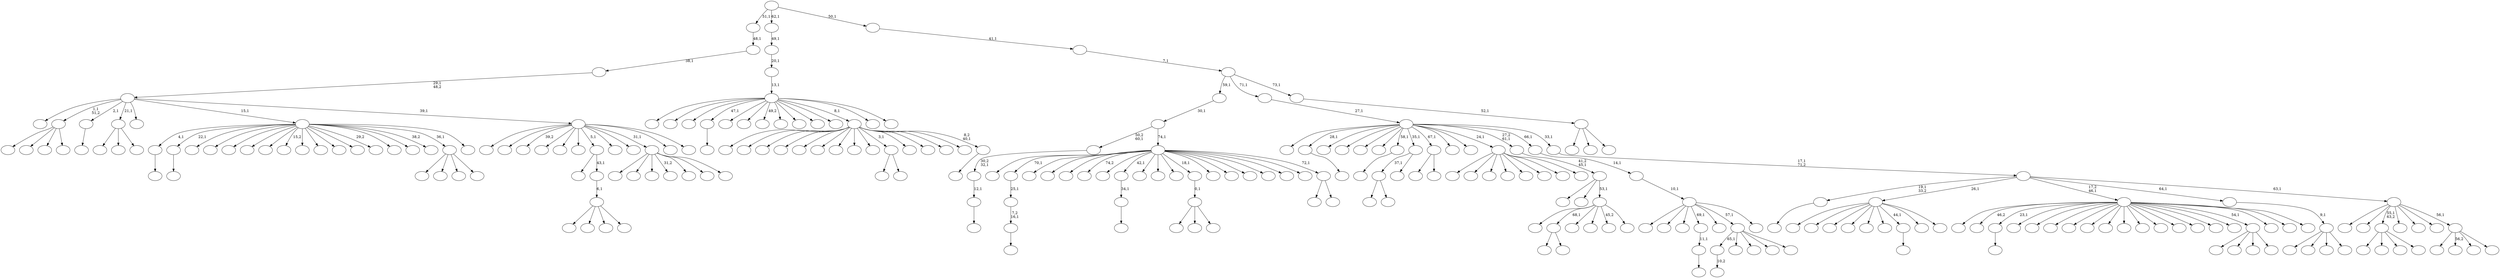 digraph T {
	275 [label=""]
	274 [label=""]
	273 [label=""]
	272 [label=""]
	271 [label=""]
	270 [label=""]
	269 [label=""]
	268 [label=""]
	267 [label=""]
	266 [label=""]
	265 [label=""]
	264 [label=""]
	263 [label=""]
	262 [label=""]
	261 [label=""]
	260 [label=""]
	259 [label=""]
	258 [label=""]
	257 [label=""]
	256 [label=""]
	255 [label=""]
	254 [label=""]
	253 [label=""]
	252 [label=""]
	251 [label=""]
	250 [label=""]
	249 [label=""]
	248 [label=""]
	247 [label=""]
	246 [label=""]
	245 [label=""]
	244 [label=""]
	243 [label=""]
	242 [label=""]
	241 [label=""]
	240 [label=""]
	239 [label=""]
	238 [label=""]
	237 [label=""]
	236 [label=""]
	235 [label=""]
	234 [label=""]
	233 [label=""]
	232 [label=""]
	231 [label=""]
	230 [label=""]
	229 [label=""]
	228 [label=""]
	227 [label=""]
	226 [label=""]
	225 [label=""]
	224 [label=""]
	223 [label=""]
	222 [label=""]
	221 [label=""]
	220 [label=""]
	219 [label=""]
	218 [label=""]
	217 [label=""]
	216 [label=""]
	215 [label=""]
	214 [label=""]
	213 [label=""]
	212 [label=""]
	211 [label=""]
	210 [label=""]
	209 [label=""]
	208 [label=""]
	207 [label=""]
	206 [label=""]
	205 [label=""]
	204 [label=""]
	203 [label=""]
	202 [label=""]
	201 [label=""]
	200 [label=""]
	199 [label=""]
	198 [label=""]
	197 [label=""]
	196 [label=""]
	195 [label=""]
	194 [label=""]
	193 [label=""]
	192 [label=""]
	191 [label=""]
	190 [label=""]
	189 [label=""]
	188 [label=""]
	187 [label=""]
	186 [label=""]
	185 [label=""]
	184 [label=""]
	183 [label=""]
	182 [label=""]
	181 [label=""]
	180 [label=""]
	179 [label=""]
	178 [label=""]
	177 [label=""]
	176 [label=""]
	175 [label=""]
	174 [label=""]
	173 [label=""]
	172 [label=""]
	171 [label=""]
	170 [label=""]
	169 [label=""]
	168 [label=""]
	167 [label=""]
	166 [label=""]
	165 [label=""]
	164 [label=""]
	163 [label=""]
	162 [label=""]
	161 [label=""]
	160 [label=""]
	159 [label=""]
	158 [label=""]
	157 [label=""]
	156 [label=""]
	155 [label=""]
	154 [label=""]
	153 [label=""]
	152 [label=""]
	151 [label=""]
	150 [label=""]
	149 [label=""]
	148 [label=""]
	147 [label=""]
	146 [label=""]
	145 [label=""]
	144 [label=""]
	143 [label=""]
	142 [label=""]
	141 [label=""]
	140 [label=""]
	139 [label=""]
	138 [label=""]
	137 [label=""]
	136 [label=""]
	135 [label=""]
	134 [label=""]
	133 [label=""]
	132 [label=""]
	131 [label=""]
	130 [label=""]
	129 [label=""]
	128 [label=""]
	127 [label=""]
	126 [label=""]
	125 [label=""]
	124 [label=""]
	123 [label=""]
	122 [label=""]
	121 [label=""]
	120 [label=""]
	119 [label=""]
	118 [label=""]
	117 [label=""]
	116 [label=""]
	115 [label=""]
	114 [label=""]
	113 [label=""]
	112 [label=""]
	111 [label=""]
	110 [label=""]
	109 [label=""]
	108 [label=""]
	107 [label=""]
	106 [label=""]
	105 [label=""]
	104 [label=""]
	103 [label=""]
	102 [label=""]
	101 [label=""]
	100 [label=""]
	99 [label=""]
	98 [label=""]
	97 [label=""]
	96 [label=""]
	95 [label=""]
	94 [label=""]
	93 [label=""]
	92 [label=""]
	91 [label=""]
	90 [label=""]
	89 [label=""]
	88 [label=""]
	87 [label=""]
	86 [label=""]
	85 [label=""]
	84 [label=""]
	83 [label=""]
	82 [label=""]
	81 [label=""]
	80 [label=""]
	79 [label=""]
	78 [label=""]
	77 [label=""]
	76 [label=""]
	75 [label=""]
	74 [label=""]
	73 [label=""]
	72 [label=""]
	71 [label=""]
	70 [label=""]
	69 [label=""]
	68 [label=""]
	67 [label=""]
	66 [label=""]
	65 [label=""]
	64 [label=""]
	63 [label=""]
	62 [label=""]
	61 [label=""]
	60 [label=""]
	59 [label=""]
	58 [label=""]
	57 [label=""]
	56 [label=""]
	55 [label=""]
	54 [label=""]
	53 [label=""]
	52 [label=""]
	51 [label=""]
	50 [label=""]
	49 [label=""]
	48 [label=""]
	47 [label=""]
	46 [label=""]
	45 [label=""]
	44 [label=""]
	43 [label=""]
	42 [label=""]
	41 [label=""]
	40 [label=""]
	39 [label=""]
	38 [label=""]
	37 [label=""]
	36 [label=""]
	35 [label=""]
	34 [label=""]
	33 [label=""]
	32 [label=""]
	31 [label=""]
	30 [label=""]
	29 [label=""]
	28 [label=""]
	27 [label=""]
	26 [label=""]
	25 [label=""]
	24 [label=""]
	23 [label=""]
	22 [label=""]
	21 [label=""]
	20 [label=""]
	19 [label=""]
	18 [label=""]
	17 [label=""]
	16 [label=""]
	15 [label=""]
	14 [label=""]
	13 [label=""]
	12 [label=""]
	11 [label=""]
	10 [label=""]
	9 [label=""]
	8 [label=""]
	7 [label=""]
	6 [label=""]
	5 [label=""]
	4 [label=""]
	3 [label=""]
	2 [label=""]
	1 [label=""]
	0 [label=""]
	255 -> 256 [label=""]
	251 -> 252 [label="10,2"]
	247 -> 248 [label=""]
	246 -> 247 [label="7,2\n16,1"]
	245 -> 246 [label="25,1"]
	241 -> 242 [label=""]
	224 -> 225 [label=""]
	202 -> 203 [label=""]
	198 -> 199 [label=""]
	197 -> 198 [label="12,1"]
	196 -> 197 [label="30,2\n32,1"]
	190 -> 191 [label=""]
	189 -> 190 [label="11,1"]
	185 -> 186 [label=""]
	183 -> 184 [label=""]
	182 -> 183 [label="34,1"]
	178 -> 179 [label=""]
	168 -> 262 [label=""]
	168 -> 243 [label=""]
	168 -> 205 [label=""]
	168 -> 169 [label=""]
	162 -> 165 [label=""]
	162 -> 163 [label=""]
	158 -> 273 [label=""]
	158 -> 171 [label=""]
	158 -> 159 [label=""]
	157 -> 158 [label="0,1"]
	143 -> 261 [label=""]
	143 -> 257 [label=""]
	143 -> 214 [label=""]
	143 -> 144 [label=""]
	139 -> 172 [label=""]
	139 -> 140 [label=""]
	135 -> 136 [label=""]
	126 -> 127 [label=""]
	124 -> 162 [label="37,1"]
	124 -> 125 [label=""]
	122 -> 156 [label=""]
	122 -> 123 [label=""]
	103 -> 104 [label=""]
	98 -> 209 [label=""]
	98 -> 99 [label=""]
	96 -> 270 [label=""]
	96 -> 109 [label=""]
	96 -> 97 [label=""]
	92 -> 269 [label=""]
	92 -> 235 [label=""]
	92 -> 228 [label=""]
	92 -> 213 [label=""]
	92 -> 210 [label=""]
	92 -> 200 [label=""]
	92 -> 185 [label="44,1"]
	92 -> 116 [label=""]
	92 -> 93 [label=""]
	83 -> 219 [label=""]
	83 -> 206 [label=""]
	83 -> 194 [label=""]
	83 -> 84 [label=""]
	82 -> 83 [label="6,1"]
	81 -> 161 [label=""]
	81 -> 82 [label="43,1"]
	72 -> 260 [label=""]
	72 -> 151 [label=""]
	72 -> 148 [label=""]
	72 -> 73 [label=""]
	67 -> 255 [label="4,1"]
	67 -> 241 [label="22,1"]
	67 -> 239 [label=""]
	67 -> 229 [label=""]
	67 -> 227 [label=""]
	67 -> 211 [label=""]
	67 -> 204 [label=""]
	67 -> 192 [label="15,2"]
	67 -> 187 [label=""]
	67 -> 174 [label=""]
	67 -> 170 [label=""]
	67 -> 167 [label=""]
	67 -> 149 [label="29,2"]
	67 -> 121 [label=""]
	67 -> 107 [label=""]
	67 -> 91 [label="38,2"]
	67 -> 72 [label="36,1"]
	67 -> 68 [label=""]
	65 -> 181 [label=""]
	65 -> 112 [label=""]
	65 -> 90 [label=""]
	65 -> 66 [label=""]
	61 -> 267 [label=""]
	61 -> 263 [label=""]
	61 -> 259 [label=""]
	61 -> 218 [label=""]
	61 -> 193 [label=""]
	61 -> 132 [label=""]
	61 -> 75 [label=""]
	61 -> 62 [label=""]
	55 -> 251 [label="65,1"]
	55 -> 220 [label=""]
	55 -> 180 [label=""]
	55 -> 155 [label=""]
	55 -> 56 [label=""]
	48 -> 271 [label=""]
	48 -> 226 [label=""]
	48 -> 69 [label=""]
	48 -> 60 [label="31,2"]
	48 -> 58 [label=""]
	48 -> 52 [label=""]
	48 -> 49 [label=""]
	46 -> 216 [label=""]
	46 -> 139 [label="68,1"]
	46 -> 120 [label=""]
	46 -> 106 [label=""]
	46 -> 87 [label="45,2"]
	46 -> 47 [label=""]
	45 -> 177 [label=""]
	45 -> 79 [label=""]
	45 -> 46 [label="53,1"]
	44 -> 45 [label="41,2\n45,1"]
	42 -> 221 [label=""]
	42 -> 207 [label="46,2"]
	42 -> 202 [label="23,1"]
	42 -> 166 [label=""]
	42 -> 154 [label=""]
	42 -> 147 [label=""]
	42 -> 146 [label=""]
	42 -> 142 [label=""]
	42 -> 118 [label=""]
	42 -> 114 [label=""]
	42 -> 108 [label=""]
	42 -> 101 [label=""]
	42 -> 94 [label=""]
	42 -> 88 [label=""]
	42 -> 80 [label=""]
	42 -> 71 [label=""]
	42 -> 65 [label="54,1"]
	42 -> 64 [label=""]
	42 -> 57 [label=""]
	42 -> 43 [label=""]
	39 -> 275 [label=""]
	39 -> 265 [label=""]
	39 -> 250 [label="39,2"]
	39 -> 215 [label=""]
	39 -> 212 [label=""]
	39 -> 138 [label=""]
	39 -> 81 [label="5,1"]
	39 -> 51 [label=""]
	39 -> 50 [label=""]
	39 -> 48 [label="31,1"]
	39 -> 41 [label=""]
	39 -> 40 [label=""]
	38 -> 272 [label=""]
	38 -> 168 [label="1,1\n51,2"]
	38 -> 103 [label="2,1"]
	38 -> 96 [label="21,1"]
	38 -> 85 [label=""]
	38 -> 67 [label="15,1"]
	38 -> 39 [label="39,1"]
	37 -> 38 [label="29,1\n48,2"]
	36 -> 37 [label="38,1"]
	35 -> 36 [label="48,1"]
	33 -> 34 [label=""]
	32 -> 240 [label=""]
	32 -> 237 [label=""]
	32 -> 233 [label=""]
	32 -> 231 [label=""]
	32 -> 217 [label=""]
	32 -> 188 [label=""]
	32 -> 150 [label=""]
	32 -> 145 [label=""]
	32 -> 134 [label=""]
	32 -> 122 [label="3,1"]
	32 -> 113 [label=""]
	32 -> 89 [label=""]
	32 -> 77 [label=""]
	32 -> 59 [label=""]
	32 -> 33 [label="8,2\n40,1"]
	29 -> 264 [label=""]
	29 -> 249 [label=""]
	29 -> 208 [label=""]
	29 -> 189 [label="69,1"]
	29 -> 152 [label=""]
	29 -> 55 [label="57,1"]
	29 -> 30 [label=""]
	28 -> 29 [label="10,1"]
	27 -> 28 [label="14,1"]
	25 -> 258 [label=""]
	25 -> 222 [label=""]
	25 -> 63 [label=""]
	25 -> 26 [label=""]
	24 -> 25 [label="9,1"]
	22 -> 254 [label=""]
	22 -> 238 [label=""]
	22 -> 236 [label=""]
	22 -> 178 [label="47,1"]
	22 -> 131 [label=""]
	22 -> 119 [label=""]
	22 -> 117 [label="49,2"]
	22 -> 115 [label=""]
	22 -> 102 [label=""]
	22 -> 76 [label=""]
	22 -> 53 [label=""]
	22 -> 32 [label="8,1"]
	22 -> 31 [label=""]
	22 -> 23 [label=""]
	21 -> 22 [label="13,1"]
	20 -> 21 [label="20,1"]
	19 -> 20 [label="49,1"]
	17 -> 195 [label=""]
	17 -> 18 [label=""]
	16 -> 253 [label=""]
	16 -> 245 [label="70,1"]
	16 -> 244 [label=""]
	16 -> 234 [label=""]
	16 -> 232 [label=""]
	16 -> 223 [label="74,2"]
	16 -> 201 [label=""]
	16 -> 182 [label="42,1"]
	16 -> 176 [label=""]
	16 -> 175 [label=""]
	16 -> 160 [label=""]
	16 -> 157 [label="18,1"]
	16 -> 153 [label=""]
	16 -> 137 [label=""]
	16 -> 111 [label=""]
	16 -> 110 [label=""]
	16 -> 78 [label=""]
	16 -> 54 [label=""]
	16 -> 17 [label="72,1"]
	15 -> 196 [label="50,2\n60,1"]
	15 -> 16 [label="74,1"]
	14 -> 15 [label="30,1"]
	12 -> 133 [label=""]
	12 -> 130 [label="56,2"]
	12 -> 86 [label=""]
	12 -> 13 [label=""]
	11 -> 268 [label=""]
	11 -> 266 [label=""]
	11 -> 143 [label="55,1\n63,2"]
	11 -> 141 [label=""]
	11 -> 105 [label=""]
	11 -> 100 [label=""]
	11 -> 12 [label="56,1"]
	10 -> 135 [label="19,1\n33,2"]
	10 -> 92 [label="26,1"]
	10 -> 42 [label="17,2\n46,1"]
	10 -> 24 [label="64,1"]
	10 -> 11 [label="63,1"]
	9 -> 10 [label="17,1\n71,2"]
	8 -> 274 [label=""]
	8 -> 224 [label="28,1"]
	8 -> 173 [label=""]
	8 -> 164 [label=""]
	8 -> 129 [label=""]
	8 -> 128 [label=""]
	8 -> 126 [label="58,1"]
	8 -> 124 [label="35,1"]
	8 -> 98 [label="67,1"]
	8 -> 95 [label=""]
	8 -> 70 [label=""]
	8 -> 61 [label="24,1"]
	8 -> 44 [label="27,2\n61,1"]
	8 -> 27 [label="66,1"]
	8 -> 9 [label="33,1"]
	7 -> 8 [label="27,1"]
	5 -> 230 [label=""]
	5 -> 74 [label=""]
	5 -> 6 [label=""]
	4 -> 5 [label="52,1"]
	3 -> 14 [label="59,1"]
	3 -> 7 [label="71,1"]
	3 -> 4 [label="73,1"]
	2 -> 3 [label="7,1"]
	1 -> 2 [label="41,1"]
	0 -> 35 [label="51,1"]
	0 -> 19 [label="62,1"]
	0 -> 1 [label="50,1"]
}
